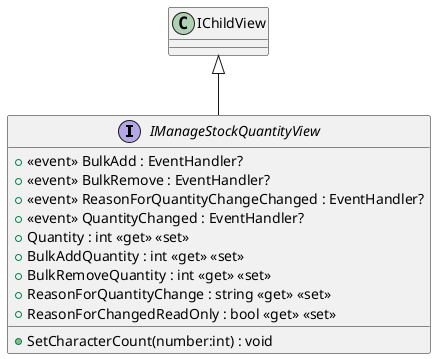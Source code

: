 @startuml
interface IManageStockQuantityView {
    +  <<event>> BulkAdd : EventHandler? 
    +  <<event>> BulkRemove : EventHandler? 
    +  <<event>> ReasonForQuantityChangeChanged : EventHandler? 
    +  <<event>> QuantityChanged : EventHandler? 
    + Quantity : int <<get>> <<set>>
    + BulkAddQuantity : int <<get>> <<set>>
    + BulkRemoveQuantity : int <<get>> <<set>>
    + ReasonForQuantityChange : string <<get>> <<set>>
    + ReasonForChangedReadOnly : bool <<get>> <<set>>
    + SetCharacterCount(number:int) : void
}
IChildView <|-- IManageStockQuantityView
@enduml

